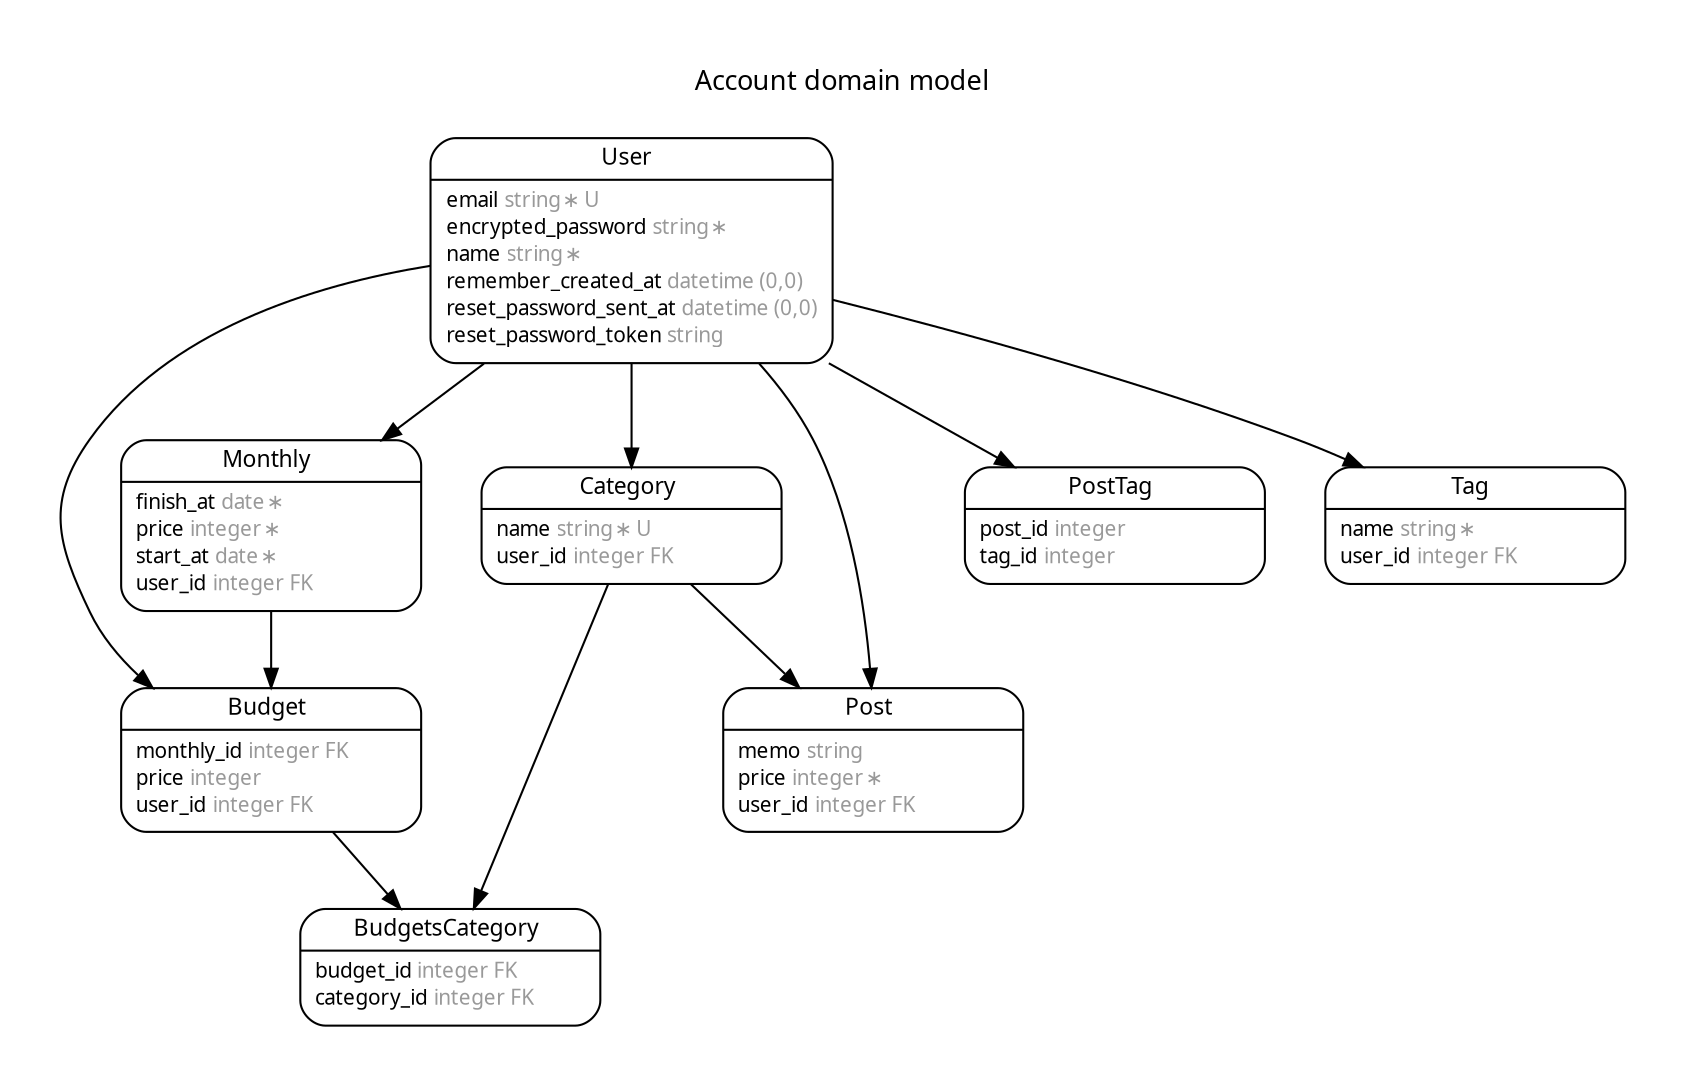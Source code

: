 digraph Account {
rankdir = "LR";
ranksep = "0.5";
nodesep = "0.4";
pad = "0.4,0.4";
margin = "0,0";
concentrate = "true";
labelloc = "t";
fontsize = "13";
fontname = "Arial BoldMT";
splines = "spline";
node[ shape  =  "Mrecord" , fontsize  =  "10" , fontname  =  "ArialMT" , margin  =  "0.07,0.05" , penwidth  =  "1.0"];
edge[ fontname  =  "ArialMT" , fontsize  =  "7" , dir  =  "both" , arrowsize  =  "0.9" , penwidth  =  "1.0" , labelangle  =  "32" , labeldistance  =  "1.8"];
rankdir = "TB";
label = "Account domain model\n\n";
m_Budget [label = <{<table border="0" align="center" cellspacing="0.5" cellpadding="0" width="134">
  <tr><td align="center" valign="bottom" width="130"><font face="Arial BoldMT" point-size="11">Budget</font></td></tr>
</table>
|
<table border="0" align="left" cellspacing="2" cellpadding="0" width="134">
  <tr><td align="left" width="130" port="monthly_id">monthly_id <font face="Arial ItalicMT" color="grey60">integer FK</font></td></tr>
  <tr><td align="left" width="130" port="price">price <font face="Arial ItalicMT" color="grey60">integer</font></td></tr>
  <tr><td align="left" width="130" port="user_id">user_id <font face="Arial ItalicMT" color="grey60">integer FK</font></td></tr>
</table>
}>];
m_BudgetsCategory [label = <{<table border="0" align="center" cellspacing="0.5" cellpadding="0" width="134">
  <tr><td align="center" valign="bottom" width="130"><font face="Arial BoldMT" point-size="11">BudgetsCategory</font></td></tr>
</table>
|
<table border="0" align="left" cellspacing="2" cellpadding="0" width="134">
  <tr><td align="left" width="130" port="budget_id">budget_id <font face="Arial ItalicMT" color="grey60">integer FK</font></td></tr>
  <tr><td align="left" width="130" port="category_id">category_id <font face="Arial ItalicMT" color="grey60">integer FK</font></td></tr>
</table>
}>];
m_Category [label = <{<table border="0" align="center" cellspacing="0.5" cellpadding="0" width="134">
  <tr><td align="center" valign="bottom" width="130"><font face="Arial BoldMT" point-size="11">Category</font></td></tr>
</table>
|
<table border="0" align="left" cellspacing="2" cellpadding="0" width="134">
  <tr><td align="left" width="130" port="name">name <font face="Arial ItalicMT" color="grey60">string ∗ U</font></td></tr>
  <tr><td align="left" width="130" port="user_id">user_id <font face="Arial ItalicMT" color="grey60">integer FK</font></td></tr>
</table>
}>];
m_Monthly [label = <{<table border="0" align="center" cellspacing="0.5" cellpadding="0" width="134">
  <tr><td align="center" valign="bottom" width="130"><font face="Arial BoldMT" point-size="11">Monthly</font></td></tr>
</table>
|
<table border="0" align="left" cellspacing="2" cellpadding="0" width="134">
  <tr><td align="left" width="130" port="finish_at">finish_at <font face="Arial ItalicMT" color="grey60">date ∗</font></td></tr>
  <tr><td align="left" width="130" port="price">price <font face="Arial ItalicMT" color="grey60">integer ∗</font></td></tr>
  <tr><td align="left" width="130" port="start_at">start_at <font face="Arial ItalicMT" color="grey60">date ∗</font></td></tr>
  <tr><td align="left" width="130" port="user_id">user_id <font face="Arial ItalicMT" color="grey60">integer FK</font></td></tr>
</table>
}>];
m_Post [label = <{<table border="0" align="center" cellspacing="0.5" cellpadding="0" width="134">
  <tr><td align="center" valign="bottom" width="130"><font face="Arial BoldMT" point-size="11">Post</font></td></tr>
</table>
|
<table border="0" align="left" cellspacing="2" cellpadding="0" width="134">
  <tr><td align="left" width="130" port="memo">memo <font face="Arial ItalicMT" color="grey60">string</font></td></tr>
  <tr><td align="left" width="130" port="price">price <font face="Arial ItalicMT" color="grey60">integer ∗</font></td></tr>
  <tr><td align="left" width="130" port="user_id">user_id <font face="Arial ItalicMT" color="grey60">integer FK</font></td></tr>
</table>
}>];
m_PostTag [label = <{<table border="0" align="center" cellspacing="0.5" cellpadding="0" width="134">
  <tr><td align="center" valign="bottom" width="130"><font face="Arial BoldMT" point-size="11">PostTag</font></td></tr>
</table>
|
<table border="0" align="left" cellspacing="2" cellpadding="0" width="134">
  <tr><td align="left" width="130" port="post_id">post_id <font face="Arial ItalicMT" color="grey60">integer</font></td></tr>
  <tr><td align="left" width="130" port="tag_id">tag_id <font face="Arial ItalicMT" color="grey60">integer</font></td></tr>
</table>
}>];
m_Tag [label = <{<table border="0" align="center" cellspacing="0.5" cellpadding="0" width="134">
  <tr><td align="center" valign="bottom" width="130"><font face="Arial BoldMT" point-size="11">Tag</font></td></tr>
</table>
|
<table border="0" align="left" cellspacing="2" cellpadding="0" width="134">
  <tr><td align="left" width="130" port="name">name <font face="Arial ItalicMT" color="grey60">string ∗</font></td></tr>
  <tr><td align="left" width="130" port="user_id">user_id <font face="Arial ItalicMT" color="grey60">integer FK</font></td></tr>
</table>
}>];
m_User [label = <{<table border="0" align="center" cellspacing="0.5" cellpadding="0" width="134">
  <tr><td align="center" valign="bottom" width="130"><font face="Arial BoldMT" point-size="11">User</font></td></tr>
</table>
|
<table border="0" align="left" cellspacing="2" cellpadding="0" width="134">
  <tr><td align="left" width="130" port="email">email <font face="Arial ItalicMT" color="grey60">string ∗ U</font></td></tr>
  <tr><td align="left" width="130" port="encrypted_password">encrypted_password <font face="Arial ItalicMT" color="grey60">string ∗</font></td></tr>
  <tr><td align="left" width="130" port="name">name <font face="Arial ItalicMT" color="grey60">string ∗</font></td></tr>
  <tr><td align="left" width="130" port="remember_created_at">remember_created_at <font face="Arial ItalicMT" color="grey60">datetime (0,0)</font></td></tr>
  <tr><td align="left" width="130" port="reset_password_sent_at">reset_password_sent_at <font face="Arial ItalicMT" color="grey60">datetime (0,0)</font></td></tr>
  <tr><td align="left" width="130" port="reset_password_token">reset_password_token <font face="Arial ItalicMT" color="grey60">string</font></td></tr>
</table>
}>];
  m_User -> m_Budget [arrowhead = "normal", arrowtail = "none", weight = "2"];
  m_User -> m_Category [arrowhead = "normal", arrowtail = "none", weight = "2"];
  m_User -> m_Post [arrowhead = "normal", arrowtail = "none", weight = "2"];
  m_User -> m_Tag [arrowhead = "normal", arrowtail = "none", weight = "2"];
  m_User -> m_Monthly [arrowhead = "normal", arrowtail = "none", weight = "2"];
  m_Monthly -> m_Budget [arrowhead = "normal", arrowtail = "none", weight = "2"];
  m_Budget -> m_BudgetsCategory [arrowhead = "normal", arrowtail = "none", weight = "2"];
  m_Category -> m_BudgetsCategory [arrowhead = "normal", arrowtail = "none", weight = "2"];
  m_Category -> m_Post [arrowhead = "normal", arrowtail = "none", weight = "1"];
  m_User -> m_PostTag [arrowhead = "normal", arrowtail = "none", weight = "1"];
}
